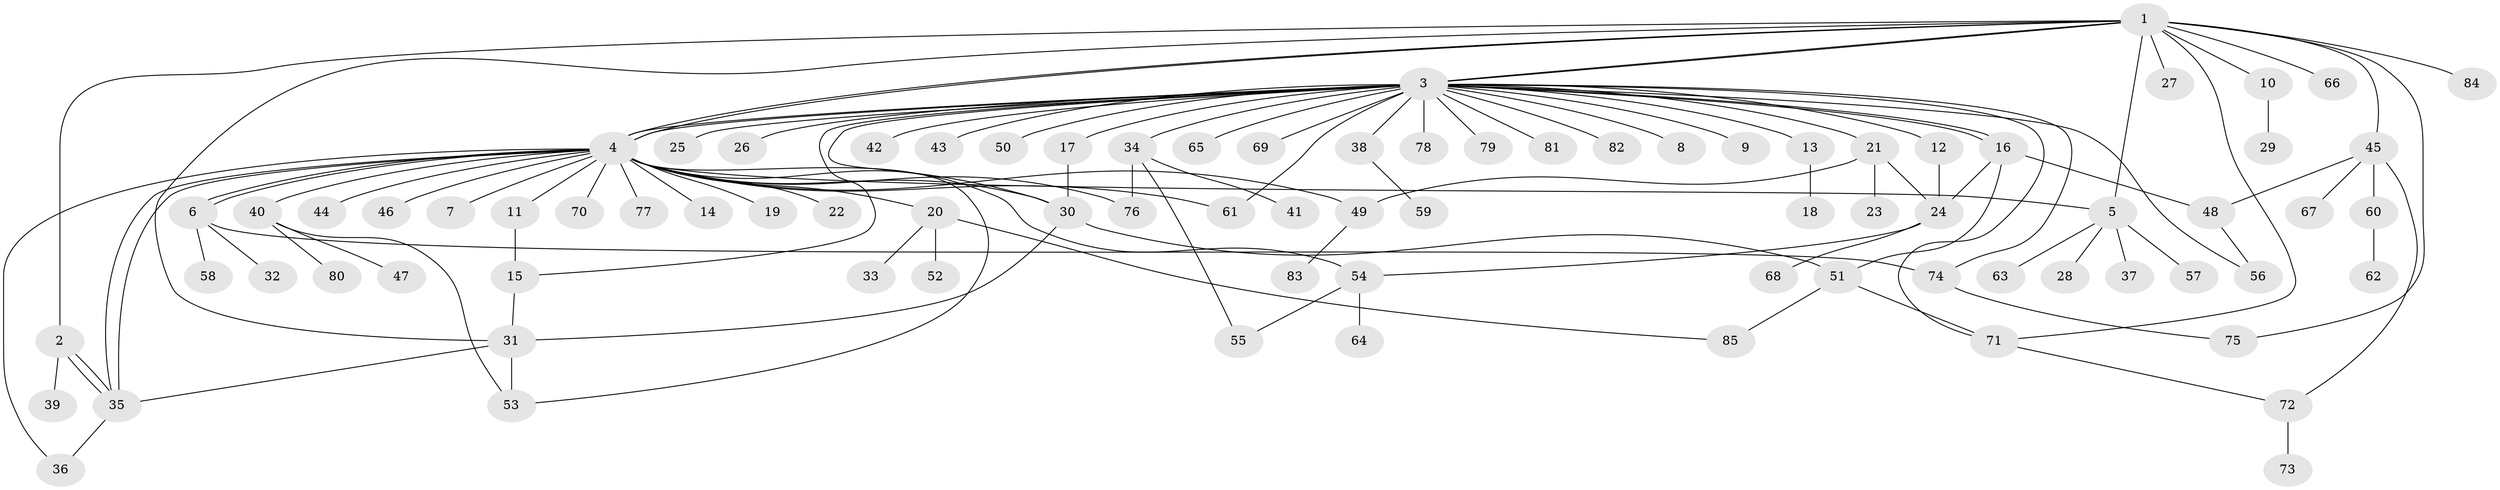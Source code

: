 // Generated by graph-tools (version 1.1) at 2025/26/03/09/25 03:26:05]
// undirected, 85 vertices, 119 edges
graph export_dot {
graph [start="1"]
  node [color=gray90,style=filled];
  1;
  2;
  3;
  4;
  5;
  6;
  7;
  8;
  9;
  10;
  11;
  12;
  13;
  14;
  15;
  16;
  17;
  18;
  19;
  20;
  21;
  22;
  23;
  24;
  25;
  26;
  27;
  28;
  29;
  30;
  31;
  32;
  33;
  34;
  35;
  36;
  37;
  38;
  39;
  40;
  41;
  42;
  43;
  44;
  45;
  46;
  47;
  48;
  49;
  50;
  51;
  52;
  53;
  54;
  55;
  56;
  57;
  58;
  59;
  60;
  61;
  62;
  63;
  64;
  65;
  66;
  67;
  68;
  69;
  70;
  71;
  72;
  73;
  74;
  75;
  76;
  77;
  78;
  79;
  80;
  81;
  82;
  83;
  84;
  85;
  1 -- 2;
  1 -- 3;
  1 -- 3;
  1 -- 4;
  1 -- 4;
  1 -- 5;
  1 -- 10;
  1 -- 27;
  1 -- 31;
  1 -- 45;
  1 -- 66;
  1 -- 71;
  1 -- 75;
  1 -- 84;
  2 -- 35;
  2 -- 35;
  2 -- 39;
  3 -- 4;
  3 -- 4;
  3 -- 8;
  3 -- 9;
  3 -- 12;
  3 -- 13;
  3 -- 15;
  3 -- 16;
  3 -- 16;
  3 -- 17;
  3 -- 21;
  3 -- 25;
  3 -- 26;
  3 -- 30;
  3 -- 34;
  3 -- 38;
  3 -- 42;
  3 -- 43;
  3 -- 50;
  3 -- 56;
  3 -- 61;
  3 -- 65;
  3 -- 69;
  3 -- 71;
  3 -- 74;
  3 -- 78;
  3 -- 79;
  3 -- 81;
  3 -- 82;
  4 -- 5;
  4 -- 6;
  4 -- 6;
  4 -- 7;
  4 -- 11;
  4 -- 14;
  4 -- 19;
  4 -- 20;
  4 -- 22;
  4 -- 30;
  4 -- 35;
  4 -- 35;
  4 -- 36;
  4 -- 40;
  4 -- 44;
  4 -- 46;
  4 -- 49;
  4 -- 53;
  4 -- 54;
  4 -- 61;
  4 -- 70;
  4 -- 76;
  4 -- 77;
  5 -- 28;
  5 -- 37;
  5 -- 57;
  5 -- 63;
  6 -- 32;
  6 -- 58;
  6 -- 74;
  10 -- 29;
  11 -- 15;
  12 -- 24;
  13 -- 18;
  15 -- 31;
  16 -- 24;
  16 -- 48;
  16 -- 51;
  17 -- 30;
  20 -- 33;
  20 -- 52;
  20 -- 85;
  21 -- 23;
  21 -- 24;
  21 -- 49;
  24 -- 54;
  24 -- 68;
  30 -- 31;
  30 -- 51;
  31 -- 35;
  31 -- 53;
  34 -- 41;
  34 -- 55;
  34 -- 76;
  35 -- 36;
  38 -- 59;
  40 -- 47;
  40 -- 53;
  40 -- 80;
  45 -- 48;
  45 -- 60;
  45 -- 67;
  45 -- 72;
  48 -- 56;
  49 -- 83;
  51 -- 71;
  51 -- 85;
  54 -- 55;
  54 -- 64;
  60 -- 62;
  71 -- 72;
  72 -- 73;
  74 -- 75;
}
